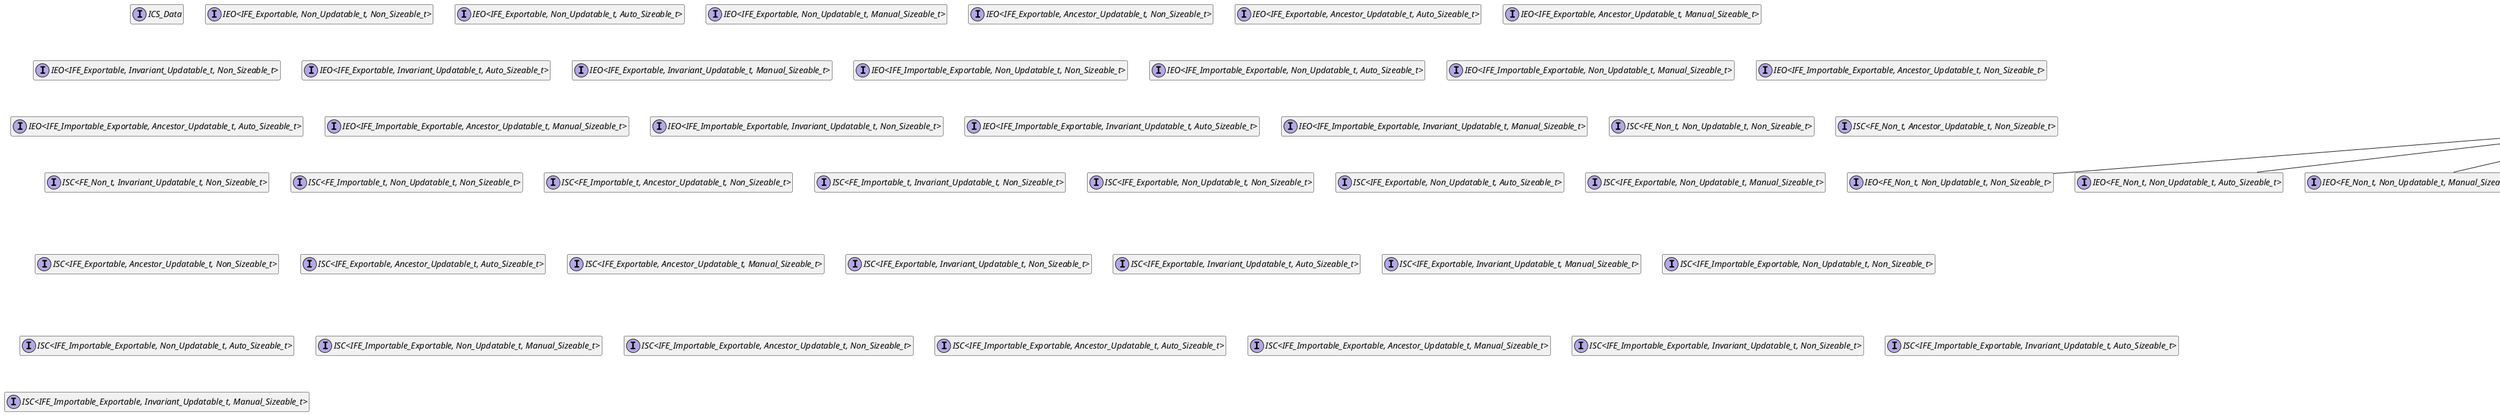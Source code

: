 @startuml
hide empty members
skinparam classAttributeIconSize 0

'class FE_Non_t
'class FE_Importable_t
'class FE_Exportable_t
'class FE_Importable_Exportable_t
'class Non_Updatable_t
'class Ancestor_Updatable_t
'class Invariant_Updatable_t
'class Non_Sizeable_t
'class Auto_Sizeable_t
'class Manual_Sizeable_t

interface IUI
interface IDAG
interface IFE_Non
interface IFE_Importable
interface IFE_Exportable
interface IFE_Importable_Exportable
interface IDB
interface ICS_Data
interface IExecutable
interface IReportable
interface ILoad
interface ISC_0
interface "ICS_0<FE_Non_t>"
interface "ICS_0<FE_Importable_t>"
interface "ICS_0<FE_Exportable_t>"
interface "ICS_0<FE_Importable_Exportable_t>"
interface ICS_1
interface "ICS<FE_Non_t, Non_Updatable_t>"
interface "ICS<FE_Non_t, Ancestor_Updatable_t>"
interface "ICS<FE_Non_t, Invariant_Updatable_t>"
interface "ICS<FE_Importable_t, Non_Updatable_t>"
interface "ICS<FE_Importable_t, Ancestor_Updatable_t>"
interface "ICS<FE_Importable_t, Invariant_Updatable_t>"
interface "ICS<FE_Exportable_t, Non_Updatable_t>"
interface "ICS<FE_Exportable_t, Ancestor_Updatable_t>"
interface "ICS<FE_Exportable_t, Invariant_Updatable_t>"
interface "ICS<FE_Importable_Exportable_t, Non_Updatable_t>"
interface "ICS<FE_Importable_Exportable_t, Ancestor_Updatable_t>"
interface "ICS<FE_Importable_Exportable_t, Invariant_Updatable_t>"
interface "IEO<FE_Non_t, Non_Updatable_t, Non_Sizeable_t>"
interface "IEO<FE_Non_t, Non_Updatable_t, Auto_Sizeable_t>"
interface "IEO<FE_Non_t, Non_Updatable_t, Manual_Sizeable_t>"
interface "IEO<FE_Non_t, Ancestor_Updatable_t, Non_Sizeable_t>"
interface "IEO<FE_Non_t, Ancestor_Updatable_t, Auto_Sizeable_t>"
interface "IEO<FE_Non_t, Ancestor_Updatable_t, Manual_Sizeable_t>"
interface "IEO<FE_Non_t, Invariant_Updatable_t, Non_Sizeable_t>"
interface "IEO<FE_Non_t, Invariant_Updatable_t, Auto_Sizeable_t>"
interface "IEO<FE_Non_t, Invariant_Updatable_t, Manual_Sizeable_t>"
interface "IEO<FE_Importable_t, Non_Updatable_t, Non_Sizeable_t>"
interface "IEO<FE_Importable_t, Non_Updatable_t, Auto_Sizeable_t>"
interface "IEO<FE_Importable_t, Non_Updatable_t, Manual_Sizeable_t>"
interface "IEO<FE_Importable_t, Ancestor_Updatable_t, Non_Sizeable_t>"
interface "IEO<FE_Importable_t, Ancestor_Updatable_t, Auto_Sizeable_t>"
interface "IEO<FE_Importable_t, Ancestor_Updatable_t, Manual_Sizeable_t>"
interface "IEO<FE_Importable_t, Invariant_Updatable_t, Non_Sizeable_t>"
interface "IEO<FE_Importable_t, Invariant_Updatable_t, Auto_Sizeable_t>"
interface "IEO<FE_Importable_t, Invariant_Updatable_t, Manual_Sizeable_t>"
interface "IEO<IFE_Exportable, Non_Updatable_t, Non_Sizeable_t>"
interface "IEO<IFE_Exportable, Non_Updatable_t, Auto_Sizeable_t>"
interface "IEO<IFE_Exportable, Non_Updatable_t, Manual_Sizeable_t>"
interface "IEO<IFE_Exportable, Ancestor_Updatable_t, Non_Sizeable_t>"
interface "IEO<IFE_Exportable, Ancestor_Updatable_t, Auto_Sizeable_t>"
interface "IEO<IFE_Exportable, Ancestor_Updatable_t, Manual_Sizeable_t>"
interface "IEO<IFE_Exportable, Invariant_Updatable_t, Non_Sizeable_t>"
interface "IEO<IFE_Exportable, Invariant_Updatable_t, Auto_Sizeable_t>"
interface "IEO<IFE_Exportable, Invariant_Updatable_t, Manual_Sizeable_t>"
interface "IEO<IFE_Importable_Exportable, Non_Updatable_t, Non_Sizeable_t>"
interface "IEO<IFE_Importable_Exportable, Non_Updatable_t, Auto_Sizeable_t>"
interface "IEO<IFE_Importable_Exportable, Non_Updatable_t, Manual_Sizeable_t>"
interface "IEO<IFE_Importable_Exportable, Ancestor_Updatable_t, Non_Sizeable_t>"
interface "IEO<IFE_Importable_Exportable, Ancestor_Updatable_t, Auto_Sizeable_t>"
interface "IEO<IFE_Importable_Exportable, Ancestor_Updatable_t, Manual_Sizeable_t>"
interface "IEO<IFE_Importable_Exportable, Invariant_Updatable_t, Non_Sizeable_t>"
interface "IEO<IFE_Importable_Exportable, Invariant_Updatable_t, Auto_Sizeable_t>"
interface "IEO<IFE_Importable_Exportable, Invariant_Updatable_t, Manual_Sizeable_t>"

interface "ISC<FE_Non_t, Non_Updatable_t, Non_Sizeable_t>"
interface "ISC<FE_Non_t, Non_Updatable_t, Auto_Sizeable_t>"
interface "ISC<FE_Non_t, Non_Updatable_t, Manual_Sizeable_t>"
interface "ISC<FE_Non_t, Ancestor_Updatable_t, Non_Sizeable_t>"
interface "ISC<FE_Non_t, Ancestor_Updatable_t, Auto_Sizeable_t>"
interface "ISC<FE_Non_t, Ancestor_Updatable_t, Manual_Sizeable_t>"
interface "ISC<FE_Non_t, Invariant_Updatable_t, Non_Sizeable_t>"
interface "ISC<FE_Non_t, Invariant_Updatable_t, Auto_Sizeable_t>"
interface "ISC<FE_Non_t, Invariant_Updatable_t, Manual_Sizeable_t>"
interface "ISC<FE_Importable_t, Non_Updatable_t, Non_Sizeable_t>"
interface "ISC<FE_Importable_t, Non_Updatable_t, Auto_Sizeable_t>"
interface "ISC<FE_Importable_t, Non_Updatable_t, Manual_Sizeable_t>"
interface "ISC<FE_Importable_t, Ancestor_Updatable_t, Non_Sizeable_t>"
interface "ISC<FE_Importable_t, Ancestor_Updatable_t, Auto_Sizeable_t>"
interface "ISC<FE_Importable_t, Ancestor_Updatable_t, Manual_Sizeable_t>"
interface "ISC<FE_Importable_t, Invariant_Updatable_t, Non_Sizeable_t>"
interface "ISC<FE_Importable_t, Invariant_Updatable_t, Auto_Sizeable_t>"
interface "ISC<FE_Importable_t, Invariant_Updatable_t, Manual_Sizeable_t>"
interface "ISC<IFE_Exportable, Non_Updatable_t, Non_Sizeable_t>"
interface "ISC<IFE_Exportable, Non_Updatable_t, Auto_Sizeable_t>"
interface "ISC<IFE_Exportable, Non_Updatable_t, Manual_Sizeable_t>"
interface "ISC<IFE_Exportable, Ancestor_Updatable_t, Non_Sizeable_t>"
interface "ISC<IFE_Exportable, Ancestor_Updatable_t, Auto_Sizeable_t>"
interface "ISC<IFE_Exportable, Ancestor_Updatable_t, Manual_Sizeable_t>"
interface "ISC<IFE_Exportable, Invariant_Updatable_t, Non_Sizeable_t>"
interface "ISC<IFE_Exportable, Invariant_Updatable_t, Auto_Sizeable_t>"
interface "ISC<IFE_Exportable, Invariant_Updatable_t, Manual_Sizeable_t>"
interface "ISC<IFE_Importable_Exportable, Non_Updatable_t, Non_Sizeable_t>"
interface "ISC<IFE_Importable_Exportable, Non_Updatable_t, Auto_Sizeable_t>"
interface "ISC<IFE_Importable_Exportable, Non_Updatable_t, Manual_Sizeable_t>"
interface "ISC<IFE_Importable_Exportable, Ancestor_Updatable_t, Non_Sizeable_t>"
interface "ISC<IFE_Importable_Exportable, Ancestor_Updatable_t, Auto_Sizeable_t>"
interface "ISC<IFE_Importable_Exportable, Ancestor_Updatable_t, Manual_Sizeable_t>"
interface "ISC<IFE_Importable_Exportable, Invariant_Updatable_t, Non_Sizeable_t>"
interface "ISC<IFE_Importable_Exportable, Invariant_Updatable_t, Auto_Sizeable_t>"
interface "ISC<IFE_Importable_Exportable, Invariant_Updatable_t, Manual_Sizeable_t>"

IFE_Non <|-- "ICS_0<FE_Non_t>"
IFE_Importable <|-- "ICS_0<FE_Importable_t>"
IFE_Exportable <|-- "ICS_0<FE_Exportable_t>"
IFE_Importable_Exportable <|-- "ICS_0<FE_Importable_Exportable_t>"

IUI <|-- ICS_1
IDAG <|-- ICS_1
IDB <|-- ICS_1
ICSS_Data <|-- ICS_1

"ICS_0<FE_Non_t>" <|-- "ICS<FE_Non_t, Non_Updatable_t>"
"ICS_0<FE_Non_t>" <|-- "ICS<FE_Non_t, Ancestor_Updatable_t>"
"ICS_0<FE_Non_t>" <|-- "ICS<FE_Non_t, Invariant_Updatable_t>"
"ICS_0<FE_Importable_t>" <|-- "ICS<FE_Importable_t, Non_Updatable_t>"
"ICS_0<FE_Importable_t>" <|-- "ICS<FE_Importable_t, Ancestor_Updatable_t>"
"ICS_0<FE_Importable_t>" <|-- "ICS<FE_Importable_t, Invariant_Updatable_t>"
"ICS_0<FE_Exportable_t>" <|-- "ICS<FE_Exportable_t, Non_Updatable_t>"
"ICS_0<FE_Exportable_t>" <|-- "ICS<FE_Exportable_t, Ancestor_Updatable_t>"
"ICS_0<FE_Exportable_t>" <|-- "ICS<FE_Exportable_t, Invariant_Updatable_t>"
"ICS_0<FE_Importable_Exportable_t>" <|-- "ICS<FE_Importable_Exportable_t, Non_Updatable_t>"
"ICS_0<FE_Importable_Exportable_t>" <|-- "ICS<FE_Importable_Exportable_t, Ancestor_Updatable_t>"
"ICS_0<FE_Importable_Exportable_t>" <|-- "ICS<FE_Importable_Exportable_t, Invariant_Updatable_t>"

ICS_1 <|-- "ICS<FE_Non_t, Non_Updatable_t>"
ICS_1 <|-- "ICS<FE_Non_t, Ancestor_Updatable_t>"
ICS_1 <|-- "ICS<FE_Non_t, Invariant_Updatable_t>"
ICS_1 <|-- "ICS<FE_Importable_t, Non_Updatable_t>"
ICS_1 <|-- "ICS<FE_Importable_t, Ancestor_Updatable_t>"
ICS_1 <|-- "ICS<FE_Importable_t, Invariant_Updatable_t>"
ICS_1 <|-- "ICS<FE_Exportable_t, Non_Updatable_t>"
ICS_1 <|-- "ICS<FE_Exportable_t, Ancestor_Updatable_t>"
ICS_1 <|-- "ICS<FE_Exportable_t, Invariant_Updatable_t>"
ICS_1 <|-- "ICS<FE_Importable_Exportable_t, Non_Updatable_t>"
ICS_1 <|-- "ICS<FE_Importable_Exportable_t, Ancestor_Updatable_t>"
ICS_1 <|-- "ICS<FE_Importable_Exportable_t, Invariant_Updatable_t>"

"ICS<FE_Non_t, Non_Updatable_t>" <|-- "IEO<FE_Non_t, Non_Updatable_t, Non_Sizeable_t>"
"ICS<FE_Non_t, Non_Updatable_t>" <|-- "IEO<FE_Non_t, Non_Updatable_t, Auto_Sizeable_t>"
"ICS<FE_Non_t, Non_Updatable_t>" <|-- "IEO<FE_Non_t, Non_Updatable_t, Manual_Sizeable_t>"
"ICS<FE_Non_t, Ancestor_Updatable_t>" <|-- "IEO<FE_Non_t, Ancestor_Updatable_t, Non_Sizeable_t>"
"ICS<FE_Non_t, Ancestor_Updatable_t>" <|-- "IEO<FE_Non_t, Ancestor_Updatable_t, Auto_Sizeable_t>"
"ICS<FE_Non_t, Ancestor_Updatable_t>" <|-- "IEO<FE_Non_t, Ancestor_Updatable_t, Manual_Sizeable_t>"
"ICS<FE_Non_t, Invariant_Updatable_t>" <|-- "IEO<FE_Non_t, Invariant_Updatable_t, Non_Sizeable_t>"
"ICS<FE_Non_t, Invariant_Updatable_t>" <|-- "IEO<FE_Non_t, Invariant_Updatable_t, Auto_Sizeable_t>"
"ICS<FE_Non_t, Invariant_Updatable_t>" <|-- "IEO<FE_Non_t, Invariant_Updatable_t, Manual_Sizeable_t>"
"ICS<FE_Importable_t, Non_Updatable_t>" <|-- "IEO<FE_Importable_t, Non_Updatable_t, Non_Sizeable_t>"
"ICS<FE_Importable_t, Non_Updatable_t>" <|-- "IEO<FE_Importable_t, Non_Updatable_t, Auto_Sizeable_t>"
"ICS<FE_Importable_t, Non_Updatable_t>" <|-- "IEO<FE_Importable_t, Non_Updatable_t, Manual_Sizeable_t>"
"ICS<FE_Importable_t, Ancestor_Updatable_t>" <|-- "IEO<FE_Importable_t, Ancestor_Updatable_t, Non_Sizeable_t>"
"ICS<FE_Importable_t, Ancestor_Updatable_t>" <|-- "IEO<FE_Importable_t, Ancestor_Updatable_t, Auto_Sizeable_t>"
"ICS<FE_Importable_t, Ancestor_Updatable_t>" <|-- "IEO<FE_Importable_t, Ancestor_Updatable_t, Manual_Sizeable_t>"
"ICS<FE_Importable_t, Invariant_Updatable_t>" <|-- "IEO<FE_Importable_t, Invariant_Updatable_t, Non_Sizeable_t>"
"ICS<FE_Importable_t, Invariant_Updatable_t>" <|-- "IEO<FE_Importable_t, Invariant_Updatable_t, Auto_Sizeable_t>"
"ICS<FE_Importable_t, Invariant_Updatable_t>" <|-- "IEO<FE_Importable_t, Invariant_Updatable_t, Manual_Sizeable_t>"
"ICS<FE_Exportable_t, Non_Updatable_t>" <|-- "IEO<FE_Exportable_t, Non_Updatable_t, Non_Sizeable_t>"
"ICS<FE_Exportable_t, Non_Updatable_t>" <|-- "IEO<FE_Exportable_t, Non_Updatable_t, Auto_Sizeable_t>"
"ICS<FE_Exportable_t, Non_Updatable_t>" <|-- "IEO<FE_Exportable_t, Non_Updatable_t, Manual_Sizeable_t>"
"ICS<FE_Exportable_t, Ancestor_Updatable_t>" <|-- "IEO<FE_Exportable_t, Ancestor_Updatable_t, Non_Sizeable_t>"
"ICS<FE_Exportable_t, Ancestor_Updatable_t>" <|-- "IEO<FE_Exportable_t, Ancestor_Updatable_t, Auto_Sizeable_t>"
"ICS<FE_Exportable_t, Ancestor_Updatable_t>" <|-- "IEO<FE_Exportable_t, Ancestor_Updatable_t, Manual_Sizeable_t>"
"ICS<FE_Exportable_t, Invariant_Updatable_t>" <|-- "IEO<FE_Exportable_t, Invariant_Updatable_t, Non_Sizeable_t>"
"ICS<FE_Exportable_t, Invariant_Updatable_t>" <|-- "IEO<FE_Exportable_t, Invariant_Updatable_t, Auto_Sizeable_t>"
"ICS<FE_Exportable_t, Invariant_Updatable_t>" <|-- "IEO<FE_Exportable_t, Invariant_Updatable_t, Manual_Sizeable_t>"
"ICS<FE_Importable_Exportable_t, Non_Updatable_t>" <|-- "IEO<FE_Importable_Exportable_t, Non_Updatable_t, Non_Sizeable_t>"
"ICS<FE_Importable_Exportable_t, Non_Updatable_t>" <|-- "IEO<FE_Importable_Exportable_t, Non_Updatable_t, Auto_Sizeable_t>"
"ICS<FE_Importable_Exportable_t, Non_Updatable_t>" <|-- "IEO<FE_Importable_Exportable_t, Non_Updatable_t, Manual_Sizeable_t>"
"ICS<FE_Importable_Exportable_t, Ancestor_Updatable_t>" <|-- "IEO<FE_Importable_Exportable_t, Ancestor_Updatable_t, Non_Sizeable_t>"
"ICS<FE_Importable_Exportable_t, Ancestor_Updatable_t>" <|-- "IEO<FE_Importable_Exportable_t, Ancestor_Updatable_t, Auto_Sizeable_t>"
"ICS<FE_Importable_Exportable_t, Ancestor_Updatable_t>" <|-- "IEO<FE_Importable_Exportable_t, Ancestor_Updatable_t, Manual_Sizeable_t>"
"ICS<FE_Importable_Exportable_t, Invariant_Updatable_t>" <|-- "IEO<FE_Importable_Exportable_t, Invariant_Updatable_t, Non_Sizeable_t>"
"ICS<FE_Importable_Exportable_t, Invariant_Updatable_t>" <|-- "IEO<FE_Importable_Exportable_t, Invariant_Updatable_t, Auto_Sizeable_t>"
"ICS<FE_Importable_Exportable_t, Invariant_Updatable_t>" <|-- "IEO<FE_Importable_Exportable_t, Invariant_Updatable_t, Manual_Sizeable_t>"

"ICS<FE_Non_t, Non_Updatable_t>" <|-- "ISC<FE_Non_t, Non_Updatable_t, Auto_Sizeable_t>"
"ICS<FE_Non_t, Non_Updatable_t>" <|-- "ISC<FE_Non_t, Non_Updatable_t, Manual_Sizeable_t>"
"ICS<FE_Non_t, Ancestor_Updatable_t>" <|-- "ISC<FE_Non_t, Ancestor_Updatable_t, Auto_Sizeable_t>"
"ICS<FE_Non_t, Ancestor_Updatable_t>" <|-- "ISC<FE_Non_t, Ancestor_Updatable_t, Manual_Sizeable_t>"
"ICS<FE_Non_t, Invariant_Updatable_t>" <|-- "ISC<FE_Non_t, Invariant_Updatable_t, Auto_Sizeable_t>"
"ICS<FE_Non_t, Invariant_Updatable_t>" <|-- "ISC<FE_Non_t, Invariant_Updatable_t, Manual_Sizeable_t>"
"ICS<FE_Importable_t, Non_Updatable_t>" <|-- "ISC<FE_Importable_t, Non_Updatable_t, Auto_Sizeable_t>"
"ICS<FE_Importable_t, Non_Updatable_t>" <|-- "ISC<FE_Importable_t, Non_Updatable_t, Manual_Sizeable_t>"
"ICS<FE_Importable_t, Ancestor_Updatable_t>" <|-- "ISC<FE_Importable_t, Ancestor_Updatable_t, Auto_Sizeable_t>"
"ICS<FE_Importable_t, Ancestor_Updatable_t>" <|-- "ISC<FE_Importable_t, Ancestor_Updatable_t, Manual_Sizeable_t>"
"ICS<FE_Importable_t, Invariant_Updatable_t>" <|-- "ISC<FE_Importable_t, Invariant_Updatable_t, Auto_Sizeable_t>"
"ICS<FE_Importable_t, Invariant_Updatable_t>" <|-- "ISC<FE_Importable_t, Invariant_Updatable_t, Manual_Sizeable_t>"
"ICS<FE_Exportable_t, Non_Updatable_t>" <|-- "ISC<FE_Exportable_t, Non_Updatable_t, Auto_Sizeable_t>"
"ICS<FE_Exportable_t, Non_Updatable_t>" <|-- "ISC<FE_Exportable_t, Non_Updatable_t, Manual_Sizeable_t>"
"ICS<FE_Exportable_t, Ancestor_Updatable_t>" <|-- "ISC<FE_Exportable_t, Ancestor_Updatable_t, Auto_Sizeable_t>"
"ICS<FE_Exportable_t, Ancestor_Updatable_t>" <|-- "ISC<FE_Exportable_t, Ancestor_Updatable_t, Manual_Sizeable_t>"
"ICS<FE_Exportable_t, Invariant_Updatable_t>" <|-- "ISC<FE_Exportable_t, Invariant_Updatable_t, Auto_Sizeable_t>"
"ICS<FE_Exportable_t, Invariant_Updatable_t>" <|-- "ISC<FE_Exportable_t, Invariant_Updatable_t, Manual_Sizeable_t>"
"ICS<FE_Importable_Exportable_t, Non_Updatable_t>" <|-- "ISC<FE_Importable_Exportable_t, Non_Updatable_t, Auto_Sizeable_t>"
"ICS<FE_Importable_Exportable_t, Non_Updatable_t>" <|-- "ISC<FE_Importable_Exportable_t, Non_Updatable_t, Manual_Sizeable_t>"
"ICS<FE_Importable_Exportable_t, Ancestor_Updatable_t>" <|-- "ISC<FE_Importable_Exportable_t, Ancestor_Updatable_t, Auto_Sizeable_t>"
"ICS<FE_Importable_Exportable_t, Ancestor_Updatable_t>" <|-- "ISC<FE_Importable_Exportable_t, Ancestor_Updatable_t, Manual_Sizeable_t>"
"ICS<FE_Importable_Exportable_t, Invariant_Updatable_t>" <|-- "ISC<FE_Importable_Exportable_t, Invariant_Updatable_t, Auto_Sizeable_t>"
"ICS<FE_Importable_Exportable_t, Invariant_Updatable_t>" <|-- "ISC<FE_Importable_Exportable_t, Invariant_Updatable_t, Manual_Sizeable_t>"

IExecutable <|-- ISC_0
IReportable <|-- ISC_0
ILoad <|-- ISC_0

ISC_0 <|-- "ISC<FE_Non_t, Non_Updatable_t, Auto_Sizeable_t>"
ISC_0 <|-- "ISC<FE_Non_t, Non_Updatable_t, Manual_Sizeable_t>"
ISC_0 <|-- "ISC<FE_Non_t, Ancestor_Updatable_t, Auto_Sizeable_t>"
ISC_0 <|-- "ISC<FE_Non_t, Ancestor_Updatable_t, Manual_Sizeable_t>"
ISC_0 <|-- "ISC<FE_Non_t, Invariant_Updatable_t, Auto_Sizeable_t>"
ISC_0 <|-- "ISC<FE_Non_t, Invariant_Updatable_t, Manual_Sizeable_t>"
ISC_0 <|-- "ISC<FE_Importable_t, Non_Updatable_t, Auto_Sizeable_t>"
ISC_0 <|-- "ISC<FE_Importable_t, Non_Updatable_t, Manual_Sizeable_t>"
ISC_0 <|-- "ISC<FE_Importable_t, Ancestor_Updatable_t, Auto_Sizeable_t>"
ISC_0 <|-- "ISC<FE_Importable_t, Ancestor_Updatable_t, Manual_Sizeable_t>"
ISC_0 <|-- "ISC<FE_Importable_t, Invariant_Updatable_t, Auto_Sizeable_t>"
ISC_0 <|-- "ISC<FE_Importable_t, Invariant_Updatable_t, Manual_Sizeable_t>"
ISC_0 <|-- "ISC<FE_Exportable_t, Non_Updatable_t, Auto_Sizeable_t>"
ISC_0 <|-- "ISC<FE_Exportable_t, Non_Updatable_t, Manual_Sizeable_t>"
ISC_0 <|-- "ISC<FE_Exportable_t, Ancestor_Updatable_t, Auto_Sizeable_t>"
ISC_0 <|-- "ISC<FE_Exportable_t, Ancestor_Updatable_t, Manual_Sizeable_t>"
ISC_0 <|-- "ISC<FE_Exportable_t, Invariant_Updatable_t, Auto_Sizeable_t>"
ISC_0 <|-- "ISC<FE_Exportable_t, Invariant_Updatable_t, Manual_Sizeable_t>"
ISC_0 <|-- "ISC<FE_Importable_Exportable_t, Non_Updatable_t, Auto_Sizeable_t>"
ISC_0 <|-- "ISC<FE_Importable_Exportable_t, Non_Updatable_t, Manual_Sizeable_t>"
ISC_0 <|-- "ISC<FE_Importable_Exportable_t, Ancestor_Updatable_t, Auto_Sizeable_t>"
ISC_0 <|-- "ISC<FE_Importable_Exportable_t, Ancestor_Updatable_t, Manual_Sizeable_t>"
ISC_0 <|-- "ISC<FE_Importable_Exportable_t, Invariant_Updatable_t, Auto_Sizeable_t>"
ISC_0 <|-- "ISC<FE_Importable_Exportable_t, Invariant_Updatable_t, Manual_Sizeable_t>"

class EO_Mat1 {
    +std::string _DB_descriptor
}

class EO_Panel {
    +double _thickness
    +double _width_a
    +double _width_b
    +CS_DT_DN<EO_Mat1>" _EO_mat1
}

class SC_Panel {
    +CS_DT_DN<EO_Panel>" _EO_panel
    +CS_DT_DN<EO_Stiffener>" _EO_side_stiffener_1
    +CS_DT_DN<EO_Stiffener>" _EO_side_stiffener_2
    +CS_DT_DN<EO_SCL_Panel>" _EO_SCL_panel
}

"IEO<FE_Importable_Exportable_t, Non_Updatable_t, Non_Sizeable_t>" <|-- EO_Mat1
"IEO<FE_Importable_Exportable_t, Invariant_Updatable_t, Auto_Sizeable_t>" <|-- EO_Panel
"IEO<FE_Importable_Exportable_t, Invariant_Updatable_t, Manual_Sizeable_t>" <|-- SC_Panel

@enduml
